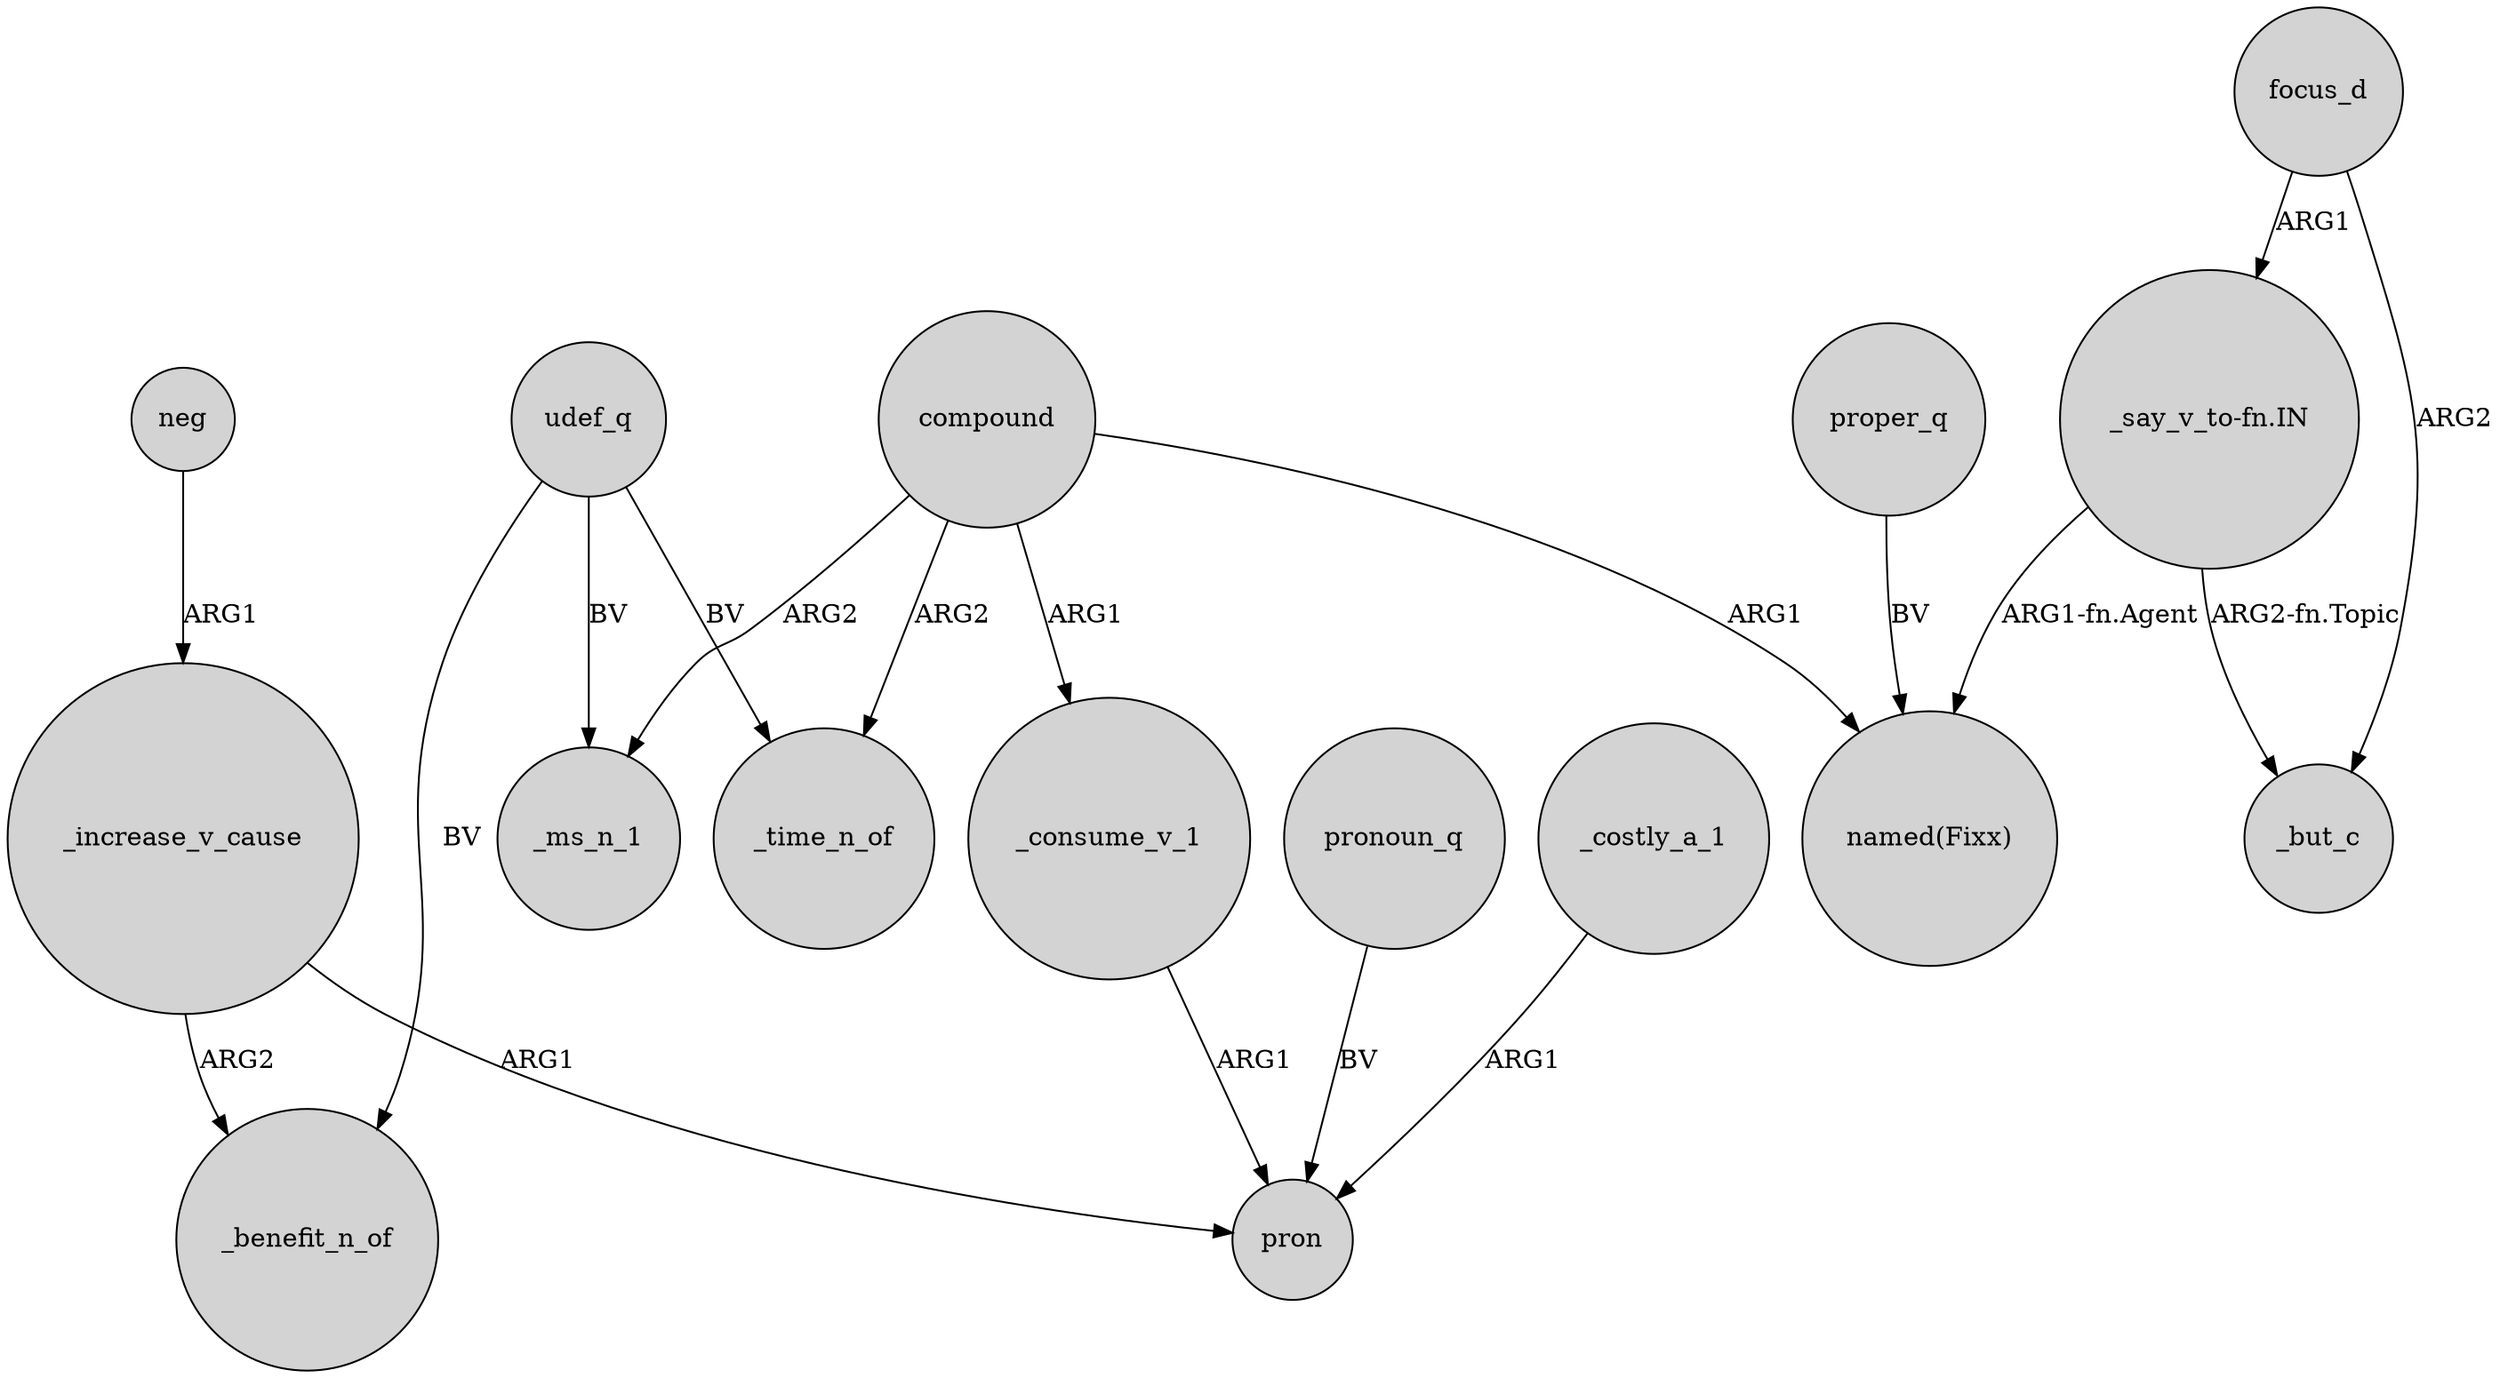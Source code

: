 digraph {
	node [shape=circle style=filled]
	_consume_v_1 -> pron [label=ARG1]
	udef_q -> _ms_n_1 [label=BV]
	"_say_v_to-fn.IN" -> _but_c [label="ARG2-fn.Topic"]
	compound -> "named(Fixx)" [label=ARG1]
	pronoun_q -> pron [label=BV]
	_costly_a_1 -> pron [label=ARG1]
	compound -> _consume_v_1 [label=ARG1]
	udef_q -> _time_n_of [label=BV]
	_increase_v_cause -> pron [label=ARG1]
	proper_q -> "named(Fixx)" [label=BV]
	compound -> _ms_n_1 [label=ARG2]
	compound -> _time_n_of [label=ARG2]
	focus_d -> _but_c [label=ARG2]
	udef_q -> _benefit_n_of [label=BV]
	"_say_v_to-fn.IN" -> "named(Fixx)" [label="ARG1-fn.Agent"]
	_increase_v_cause -> _benefit_n_of [label=ARG2]
	focus_d -> "_say_v_to-fn.IN" [label=ARG1]
	neg -> _increase_v_cause [label=ARG1]
}
